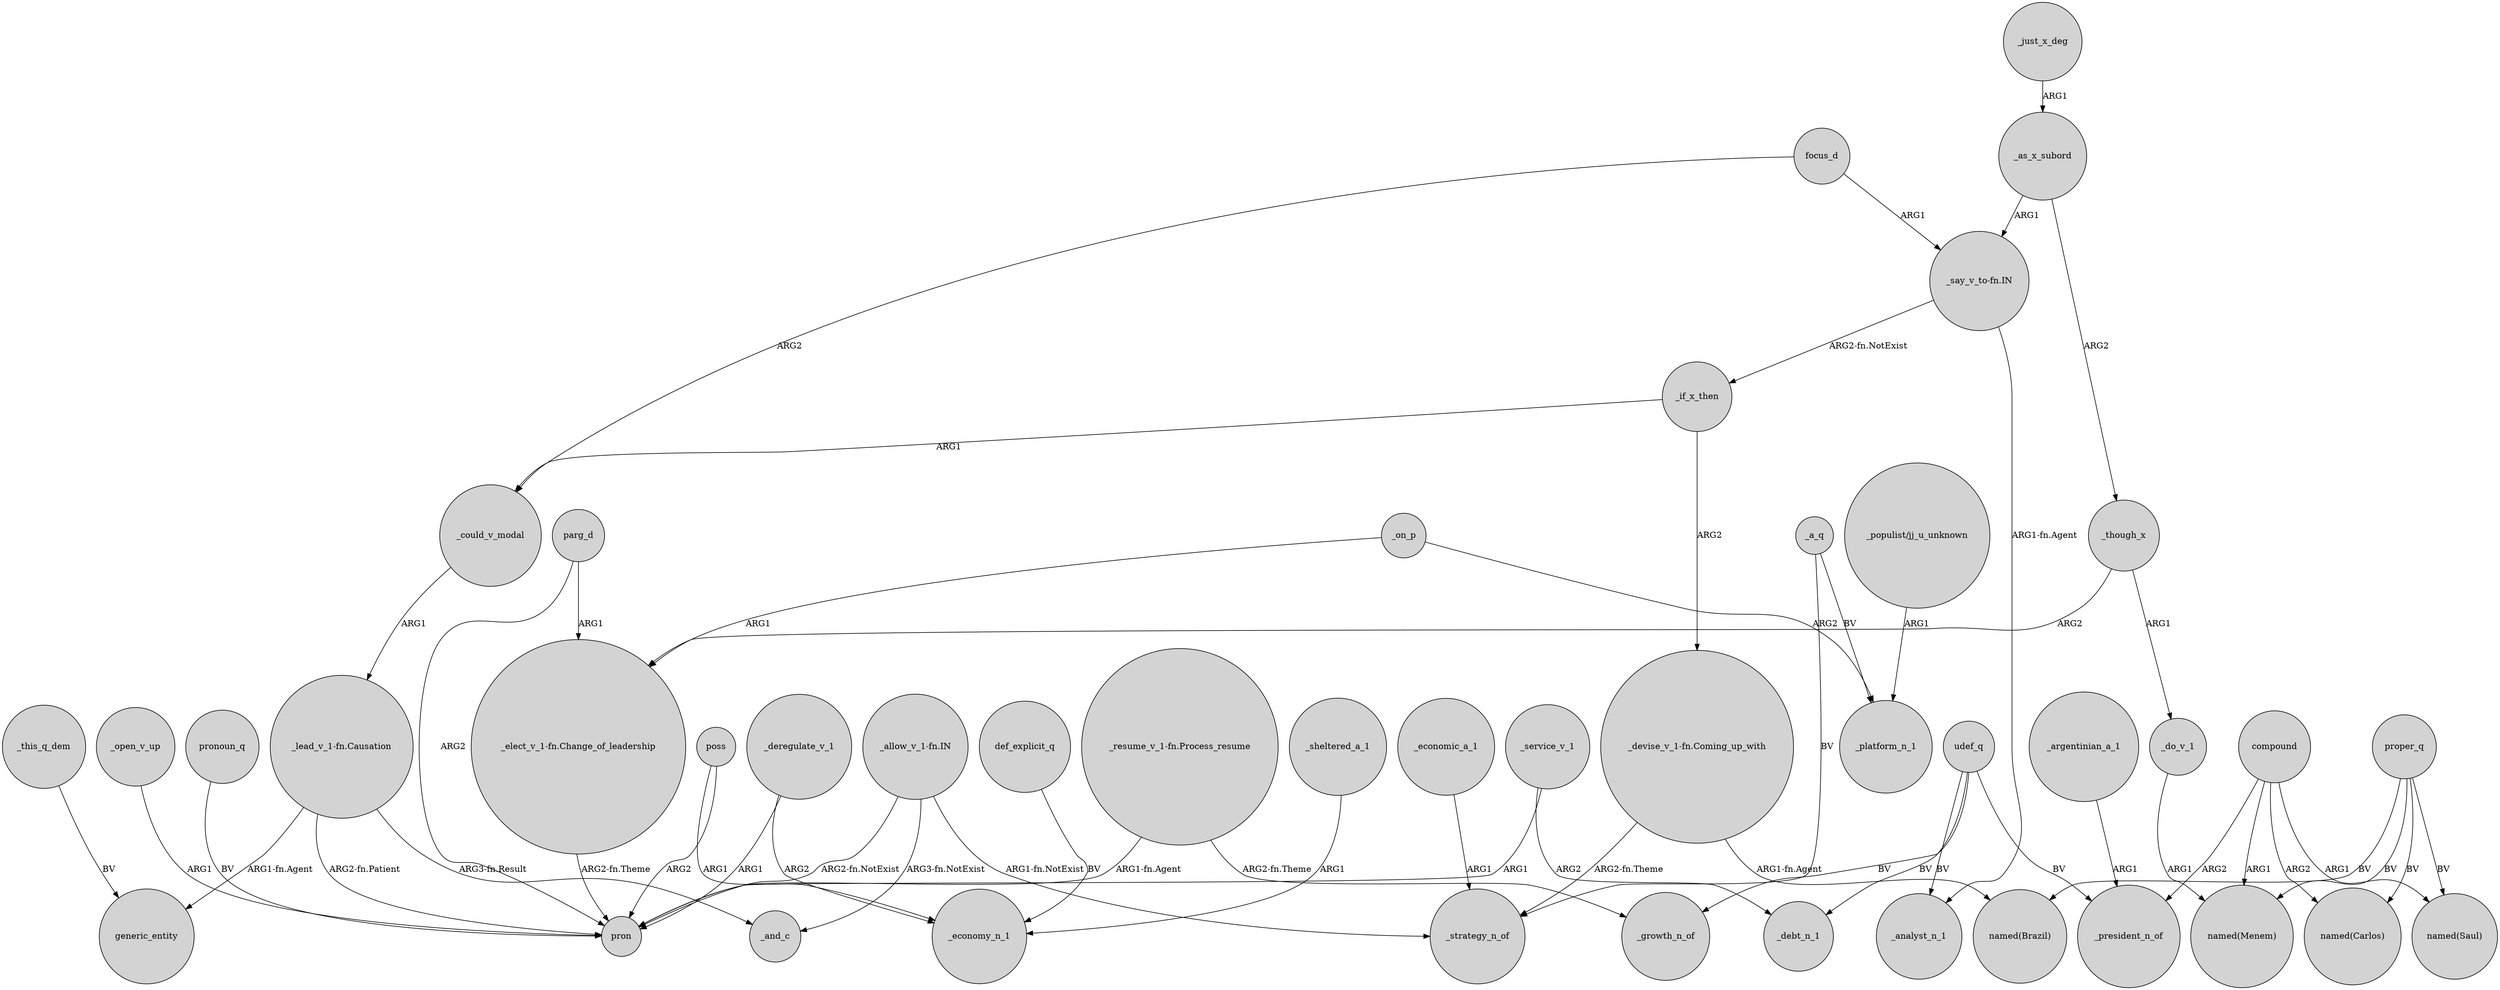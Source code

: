 digraph {
	node [shape=circle style=filled]
	focus_d -> _could_v_modal [label=ARG2]
	_just_x_deg -> _as_x_subord [label=ARG1]
	_though_x -> _do_v_1 [label=ARG1]
	_open_v_up -> pron [label=ARG1]
	_if_x_then -> "_devise_v_1-fn.Coming_up_with" [label=ARG2]
	compound -> _president_n_of [label=ARG2]
	proper_q -> "named(Menem)" [label=BV]
	"_lead_v_1-fn.Causation" -> generic_entity [label="ARG1-fn.Agent"]
	poss -> pron [label=ARG2]
	compound -> "named(Menem)" [label=ARG1]
	"_allow_v_1-fn.IN" -> pron [label="ARG2-fn.NotExist"]
	udef_q -> _debt_n_1 [label=BV]
	compound -> "named(Saul)" [label=ARG1]
	def_explicit_q -> _economy_n_1 [label=BV]
	_sheltered_a_1 -> _economy_n_1 [label=ARG1]
	"_elect_v_1-fn.Change_of_leadership" -> pron [label="ARG2-fn.Theme"]
	proper_q -> "named(Saul)" [label=BV]
	_though_x -> "_elect_v_1-fn.Change_of_leadership" [label=ARG2]
	"_resume_v_1-fn.Process_resume" -> pron [label="ARG1-fn.Agent"]
	parg_d -> "_elect_v_1-fn.Change_of_leadership" [label=ARG1]
	_if_x_then -> _could_v_modal [label=ARG1]
	_on_p -> _platform_n_1 [label=ARG2]
	_service_v_1 -> pron [label=ARG1]
	parg_d -> pron [label=ARG2]
	poss -> _economy_n_1 [label=ARG1]
	_deregulate_v_1 -> _economy_n_1 [label=ARG2]
	"_devise_v_1-fn.Coming_up_with" -> "named(Brazil)" [label="ARG1-fn.Agent"]
	pronoun_q -> pron [label=BV]
	_as_x_subord -> _though_x [label=ARG2]
	compound -> "named(Carlos)" [label=ARG2]
	_this_q_dem -> generic_entity [label=BV]
	udef_q -> _president_n_of [label=BV]
	"_say_v_to-fn.IN" -> _analyst_n_1 [label="ARG1-fn.Agent"]
	_on_p -> "_elect_v_1-fn.Change_of_leadership" [label=ARG1]
	_a_q -> _platform_n_1 [label=BV]
	_deregulate_v_1 -> pron [label=ARG1]
	"_devise_v_1-fn.Coming_up_with" -> _strategy_n_of [label="ARG2-fn.Theme"]
	"_allow_v_1-fn.IN" -> _strategy_n_of [label="ARG1-fn.NotExist"]
	proper_q -> "named(Brazil)" [label=BV]
	"_populist/jj_u_unknown" -> _platform_n_1 [label=ARG1]
	_could_v_modal -> "_lead_v_1-fn.Causation" [label=ARG1]
	proper_q -> "named(Carlos)" [label=BV]
	_service_v_1 -> _debt_n_1 [label=ARG2]
	"_say_v_to-fn.IN" -> _if_x_then [label="ARG2-fn.NotExist"]
	_argentinian_a_1 -> _president_n_of [label=ARG1]
	_as_x_subord -> "_say_v_to-fn.IN" [label=ARG1]
	"_lead_v_1-fn.Causation" -> _and_c [label="ARG3-fn.Result"]
	_do_v_1 -> "named(Menem)" [label=ARG1]
	udef_q -> _growth_n_of [label=BV]
	"_resume_v_1-fn.Process_resume" -> _growth_n_of [label="ARG2-fn.Theme"]
	udef_q -> _analyst_n_1 [label=BV]
	_economic_a_1 -> _strategy_n_of [label=ARG1]
	"_allow_v_1-fn.IN" -> _and_c [label="ARG3-fn.NotExist"]
	"_lead_v_1-fn.Causation" -> pron [label="ARG2-fn.Patient"]
	_a_q -> _strategy_n_of [label=BV]
	focus_d -> "_say_v_to-fn.IN" [label=ARG1]
}
